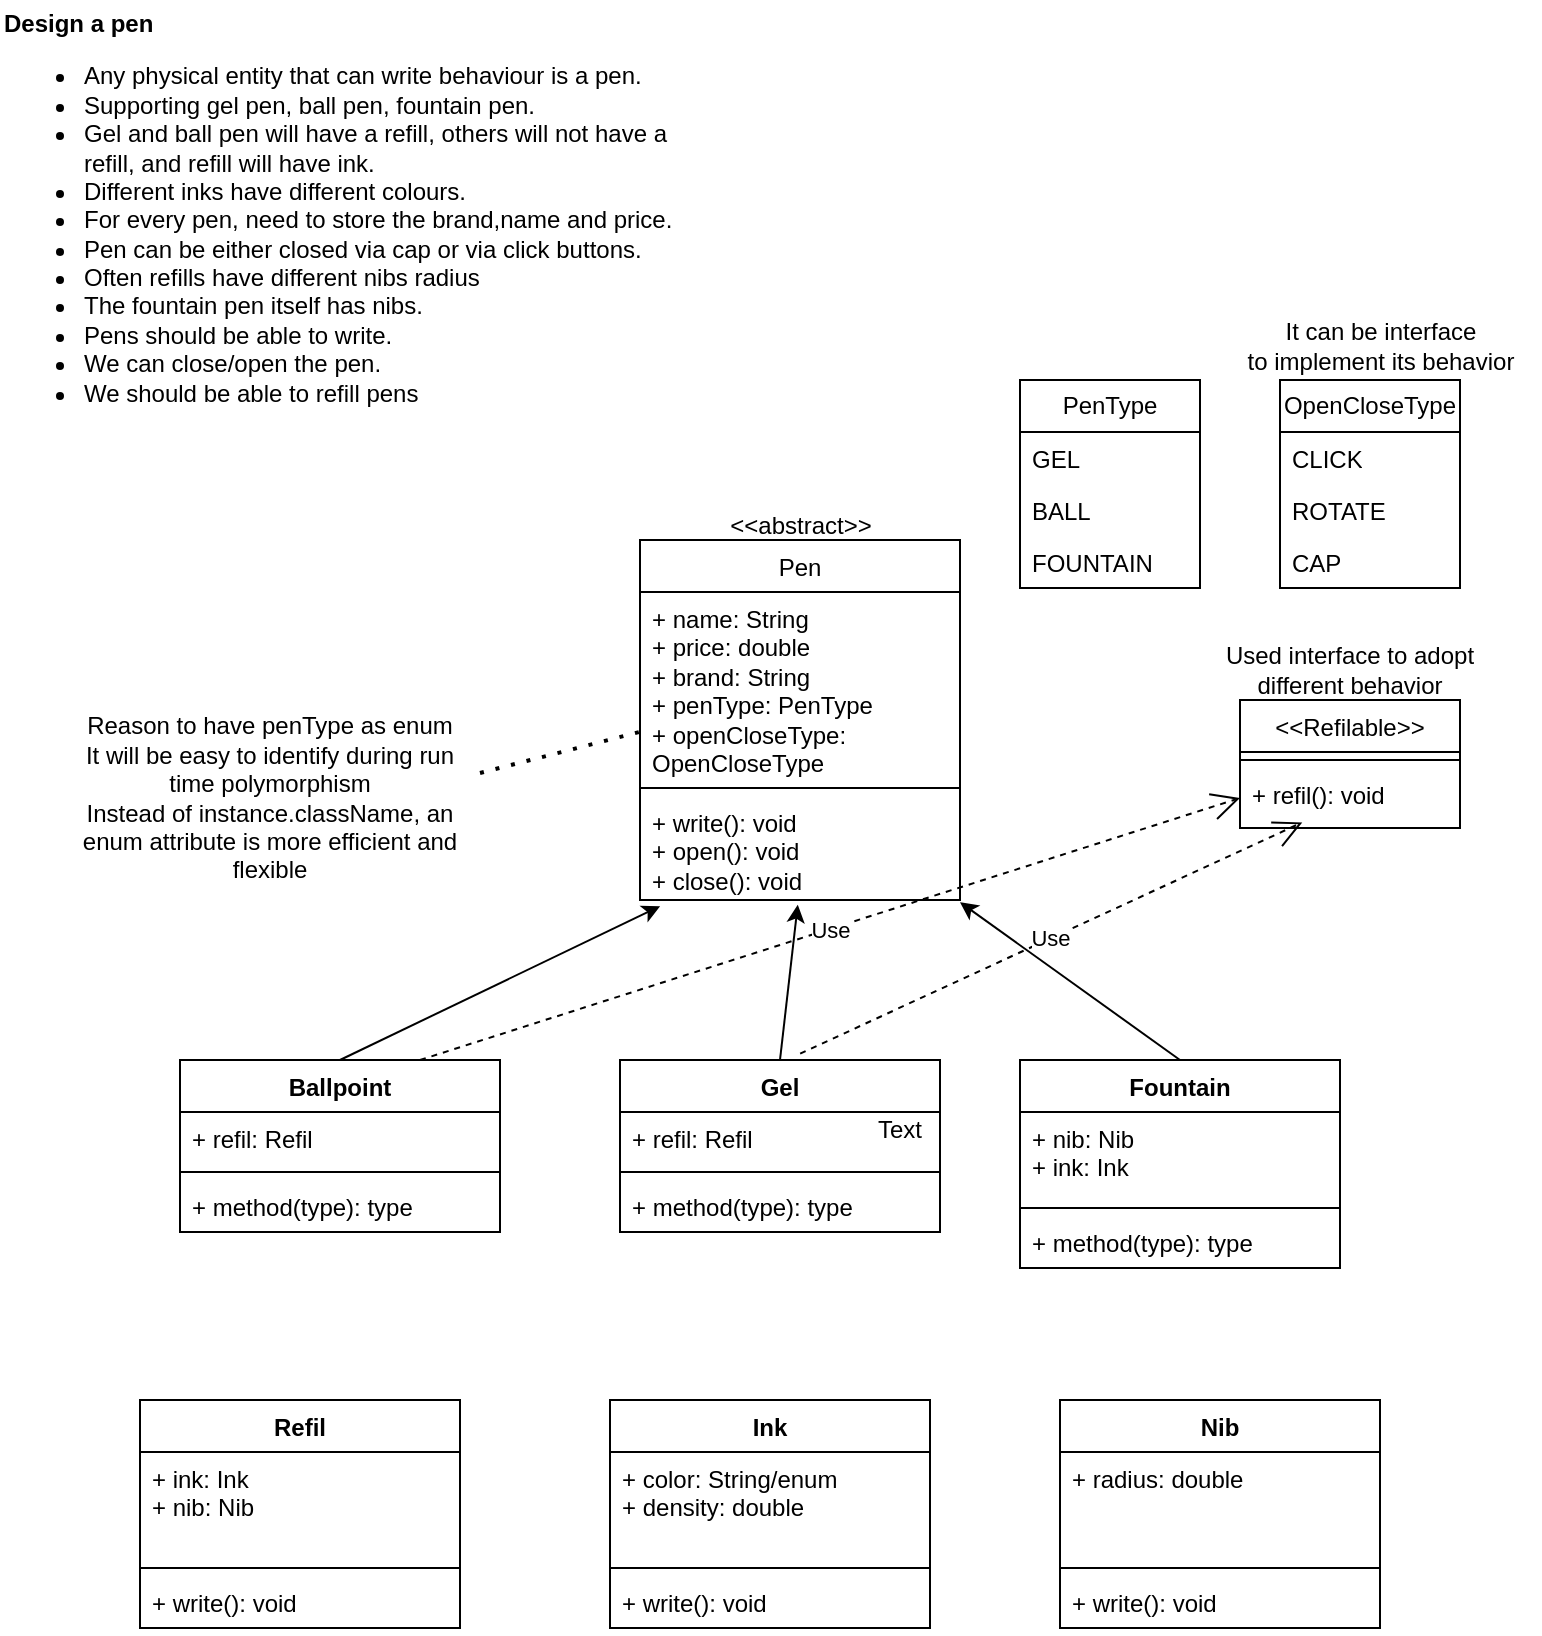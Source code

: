 <mxfile version="26.0.4">
  <diagram name="Page-1" id="FF3doLQKAKDC-L8nU1LI">
    <mxGraphModel dx="1220" dy="911" grid="1" gridSize="10" guides="1" tooltips="1" connect="1" arrows="1" fold="1" page="1" pageScale="1" pageWidth="850" pageHeight="1100" math="0" shadow="0">
      <root>
        <mxCell id="0" />
        <mxCell id="1" parent="0" />
        <mxCell id="dQ4zSg4KGEwJHdSLVVux-29" value="Ballpoint" style="swimlane;fontStyle=1;align=center;verticalAlign=top;childLayout=stackLayout;horizontal=1;startSize=26;horizontalStack=0;resizeParent=1;resizeParentMax=0;resizeLast=0;collapsible=1;marginBottom=0;whiteSpace=wrap;html=1;" parent="1" vertex="1">
          <mxGeometry x="130" y="570" width="160" height="86" as="geometry" />
        </mxCell>
        <mxCell id="dQ4zSg4KGEwJHdSLVVux-30" value="+ refil: Refil" style="text;strokeColor=none;fillColor=none;align=left;verticalAlign=top;spacingLeft=4;spacingRight=4;overflow=hidden;rotatable=0;points=[[0,0.5],[1,0.5]];portConstraint=eastwest;whiteSpace=wrap;html=1;" parent="dQ4zSg4KGEwJHdSLVVux-29" vertex="1">
          <mxGeometry y="26" width="160" height="26" as="geometry" />
        </mxCell>
        <mxCell id="dQ4zSg4KGEwJHdSLVVux-31" value="" style="line;strokeWidth=1;fillColor=none;align=left;verticalAlign=middle;spacingTop=-1;spacingLeft=3;spacingRight=3;rotatable=0;labelPosition=right;points=[];portConstraint=eastwest;strokeColor=inherit;" parent="dQ4zSg4KGEwJHdSLVVux-29" vertex="1">
          <mxGeometry y="52" width="160" height="8" as="geometry" />
        </mxCell>
        <mxCell id="dQ4zSg4KGEwJHdSLVVux-32" value="+ method(type): type" style="text;strokeColor=none;fillColor=none;align=left;verticalAlign=top;spacingLeft=4;spacingRight=4;overflow=hidden;rotatable=0;points=[[0,0.5],[1,0.5]];portConstraint=eastwest;whiteSpace=wrap;html=1;" parent="dQ4zSg4KGEwJHdSLVVux-29" vertex="1">
          <mxGeometry y="60" width="160" height="26" as="geometry" />
        </mxCell>
        <mxCell id="dQ4zSg4KGEwJHdSLVVux-37" value="Gel" style="swimlane;fontStyle=1;align=center;verticalAlign=top;childLayout=stackLayout;horizontal=1;startSize=26;horizontalStack=0;resizeParent=1;resizeParentMax=0;resizeLast=0;collapsible=1;marginBottom=0;whiteSpace=wrap;html=1;" parent="1" vertex="1">
          <mxGeometry x="350" y="570" width="160" height="86" as="geometry" />
        </mxCell>
        <mxCell id="dQ4zSg4KGEwJHdSLVVux-38" value="+ refil: Refil" style="text;strokeColor=none;fillColor=none;align=left;verticalAlign=top;spacingLeft=4;spacingRight=4;overflow=hidden;rotatable=0;points=[[0,0.5],[1,0.5]];portConstraint=eastwest;whiteSpace=wrap;html=1;" parent="dQ4zSg4KGEwJHdSLVVux-37" vertex="1">
          <mxGeometry y="26" width="160" height="26" as="geometry" />
        </mxCell>
        <mxCell id="dQ4zSg4KGEwJHdSLVVux-39" value="" style="line;strokeWidth=1;fillColor=none;align=left;verticalAlign=middle;spacingTop=-1;spacingLeft=3;spacingRight=3;rotatable=0;labelPosition=right;points=[];portConstraint=eastwest;strokeColor=inherit;" parent="dQ4zSg4KGEwJHdSLVVux-37" vertex="1">
          <mxGeometry y="52" width="160" height="8" as="geometry" />
        </mxCell>
        <mxCell id="dQ4zSg4KGEwJHdSLVVux-40" value="+ method(type): type" style="text;strokeColor=none;fillColor=none;align=left;verticalAlign=top;spacingLeft=4;spacingRight=4;overflow=hidden;rotatable=0;points=[[0,0.5],[1,0.5]];portConstraint=eastwest;whiteSpace=wrap;html=1;" parent="dQ4zSg4KGEwJHdSLVVux-37" vertex="1">
          <mxGeometry y="60" width="160" height="26" as="geometry" />
        </mxCell>
        <mxCell id="dQ4zSg4KGEwJHdSLVVux-41" value="Fountain" style="swimlane;fontStyle=1;align=center;verticalAlign=top;childLayout=stackLayout;horizontal=1;startSize=26;horizontalStack=0;resizeParent=1;resizeParentMax=0;resizeLast=0;collapsible=1;marginBottom=0;whiteSpace=wrap;html=1;" parent="1" vertex="1">
          <mxGeometry x="550" y="570" width="160" height="104" as="geometry" />
        </mxCell>
        <mxCell id="dQ4zSg4KGEwJHdSLVVux-42" value="+ nib: Nib&lt;br&gt;+ ink: Ink" style="text;strokeColor=none;fillColor=none;align=left;verticalAlign=top;spacingLeft=4;spacingRight=4;overflow=hidden;rotatable=0;points=[[0,0.5],[1,0.5]];portConstraint=eastwest;whiteSpace=wrap;html=1;" parent="dQ4zSg4KGEwJHdSLVVux-41" vertex="1">
          <mxGeometry y="26" width="160" height="44" as="geometry" />
        </mxCell>
        <mxCell id="dQ4zSg4KGEwJHdSLVVux-43" value="" style="line;strokeWidth=1;fillColor=none;align=left;verticalAlign=middle;spacingTop=-1;spacingLeft=3;spacingRight=3;rotatable=0;labelPosition=right;points=[];portConstraint=eastwest;strokeColor=inherit;" parent="dQ4zSg4KGEwJHdSLVVux-41" vertex="1">
          <mxGeometry y="70" width="160" height="8" as="geometry" />
        </mxCell>
        <mxCell id="dQ4zSg4KGEwJHdSLVVux-44" value="+ method(type): type" style="text;strokeColor=none;fillColor=none;align=left;verticalAlign=top;spacingLeft=4;spacingRight=4;overflow=hidden;rotatable=0;points=[[0,0.5],[1,0.5]];portConstraint=eastwest;whiteSpace=wrap;html=1;" parent="dQ4zSg4KGEwJHdSLVVux-41" vertex="1">
          <mxGeometry y="78" width="160" height="26" as="geometry" />
        </mxCell>
        <mxCell id="dQ4zSg4KGEwJHdSLVVux-45" value="&lt;span style=&quot;font-weight: 400;&quot;&gt;Pen&lt;/span&gt;" style="swimlane;fontStyle=1;align=center;verticalAlign=top;childLayout=stackLayout;horizontal=1;startSize=26;horizontalStack=0;resizeParent=1;resizeParentMax=0;resizeLast=0;collapsible=1;marginBottom=0;whiteSpace=wrap;html=1;" parent="1" vertex="1">
          <mxGeometry x="360" y="310" width="160" height="180" as="geometry" />
        </mxCell>
        <mxCell id="dQ4zSg4KGEwJHdSLVVux-46" value="+ name: String&lt;div&gt;+ price: double&lt;/div&gt;&lt;div&gt;+ brand: String&lt;br&gt;+ penType: PenType&lt;br&gt;+ openCloseType: OpenCloseType&lt;/div&gt;" style="text;strokeColor=none;fillColor=none;align=left;verticalAlign=top;spacingLeft=4;spacingRight=4;overflow=hidden;rotatable=0;points=[[0,0.5],[1,0.5]];portConstraint=eastwest;whiteSpace=wrap;html=1;" parent="dQ4zSg4KGEwJHdSLVVux-45" vertex="1">
          <mxGeometry y="26" width="160" height="94" as="geometry" />
        </mxCell>
        <mxCell id="dQ4zSg4KGEwJHdSLVVux-47" value="" style="line;strokeWidth=1;fillColor=none;align=left;verticalAlign=middle;spacingTop=-1;spacingLeft=3;spacingRight=3;rotatable=0;labelPosition=right;points=[];portConstraint=eastwest;strokeColor=inherit;" parent="dQ4zSg4KGEwJHdSLVVux-45" vertex="1">
          <mxGeometry y="120" width="160" height="8" as="geometry" />
        </mxCell>
        <mxCell id="dQ4zSg4KGEwJHdSLVVux-48" value="+ write(): void&lt;br&gt;+ open(): void&lt;br&gt;+ close(): void" style="text;strokeColor=none;fillColor=none;align=left;verticalAlign=top;spacingLeft=4;spacingRight=4;overflow=hidden;rotatable=0;points=[[0,0.5],[1,0.5]];portConstraint=eastwest;whiteSpace=wrap;html=1;" parent="dQ4zSg4KGEwJHdSLVVux-45" vertex="1">
          <mxGeometry y="128" width="160" height="52" as="geometry" />
        </mxCell>
        <mxCell id="_sZOnKA8F-6Gz03D7qui-2" value="&lt;span style=&quot;background-color: transparent; color: light-dark(rgb(0, 0, 0), rgb(255, 255, 255));&quot;&gt;&lt;b&gt;Design a pen&lt;/b&gt;&lt;/span&gt;&lt;div&gt;&lt;ul&gt;&lt;li&gt;&lt;span style=&quot;background-color: transparent; color: light-dark(rgb(0, 0, 0), rgb(255, 255, 255));&quot;&gt;Any physical entity that can write&amp;nbsp;&lt;/span&gt;&lt;span style=&quot;background-color: transparent; color: light-dark(rgb(0, 0, 0), rgb(255, 255, 255));&quot;&gt;behaviour is a pen.&lt;/span&gt;&lt;/li&gt;&lt;li&gt;&lt;span style=&quot;background-color: transparent; color: light-dark(rgb(0, 0, 0), rgb(255, 255, 255));&quot;&gt;Supporting gel pen, ball pen, fountain pen.&lt;/span&gt;&lt;/li&gt;&lt;li&gt;&lt;span style=&quot;background-color: transparent; color: light-dark(rgb(0, 0, 0), rgb(255, 255, 255));&quot;&gt;Gel and ball pen will have a refill, others&amp;nbsp;&lt;/span&gt;&lt;span style=&quot;background-color: transparent; color: light-dark(rgb(0, 0, 0), rgb(255, 255, 255));&quot;&gt;will not have a refill, and refill will&amp;nbsp;&lt;/span&gt;&lt;span style=&quot;background-color: transparent; color: light-dark(rgb(0, 0, 0), rgb(255, 255, 255));&quot;&gt;have ink.&lt;/span&gt;&lt;/li&gt;&lt;li&gt;&lt;span style=&quot;background-color: transparent; color: light-dark(rgb(0, 0, 0), rgb(255, 255, 255));&quot;&gt;Different inks have different colours.&lt;/span&gt;&lt;/li&gt;&lt;li&gt;&lt;span style=&quot;background-color: transparent; color: light-dark(rgb(0, 0, 0), rgb(255, 255, 255));&quot;&gt;For every pen, need to store the brand,&lt;/span&gt;&lt;span style=&quot;background-color: transparent; color: light-dark(rgb(0, 0, 0), rgb(255, 255, 255));&quot;&gt;name and price.&lt;/span&gt;&lt;/li&gt;&lt;li&gt;&lt;span style=&quot;background-color: transparent; color: light-dark(rgb(0, 0, 0), rgb(255, 255, 255));&quot;&gt;Pen can be either closed via cap or via&amp;nbsp;&lt;/span&gt;&lt;span style=&quot;background-color: transparent; color: light-dark(rgb(0, 0, 0), rgb(255, 255, 255));&quot;&gt;click buttons.&lt;/span&gt;&lt;/li&gt;&lt;li&gt;&lt;span style=&quot;background-color: transparent; color: light-dark(rgb(0, 0, 0), rgb(255, 255, 255));&quot;&gt;Often refills have different nibs radius&lt;/span&gt;&lt;/li&gt;&lt;li&gt;&lt;span style=&quot;background-color: transparent; color: light-dark(rgb(0, 0, 0), rgb(255, 255, 255));&quot;&gt;The fountain pen itself has nibs.&lt;/span&gt;&lt;/li&gt;&lt;li&gt;&lt;span style=&quot;background-color: transparent; color: light-dark(rgb(0, 0, 0), rgb(255, 255, 255));&quot;&gt;Pens should be able to write.&lt;/span&gt;&lt;/li&gt;&lt;li&gt;&lt;span style=&quot;background-color: transparent; color: light-dark(rgb(0, 0, 0), rgb(255, 255, 255));&quot;&gt;We can close/open the pen.&lt;/span&gt;&lt;/li&gt;&lt;li&gt;&lt;span style=&quot;background-color: transparent; color: light-dark(rgb(0, 0, 0), rgb(255, 255, 255));&quot;&gt;We should be able to refill pens&lt;/span&gt;&lt;/li&gt;&lt;/ul&gt;&lt;/div&gt;" style="text;html=1;align=left;verticalAlign=middle;whiteSpace=wrap;rounded=0;" vertex="1" parent="1">
          <mxGeometry x="40" y="40" width="340" height="220" as="geometry" />
        </mxCell>
        <mxCell id="_sZOnKA8F-6Gz03D7qui-3" value="Refil" style="swimlane;fontStyle=1;align=center;verticalAlign=top;childLayout=stackLayout;horizontal=1;startSize=26;horizontalStack=0;resizeParent=1;resizeParentMax=0;resizeLast=0;collapsible=1;marginBottom=0;whiteSpace=wrap;html=1;" vertex="1" parent="1">
          <mxGeometry x="110" y="740" width="160" height="114" as="geometry" />
        </mxCell>
        <mxCell id="_sZOnKA8F-6Gz03D7qui-4" value="+ ink: Ink&lt;div&gt;+ nib: Nib&lt;/div&gt;&lt;div&gt;&lt;br&gt;&lt;/div&gt;" style="text;strokeColor=none;fillColor=none;align=left;verticalAlign=top;spacingLeft=4;spacingRight=4;overflow=hidden;rotatable=0;points=[[0,0.5],[1,0.5]];portConstraint=eastwest;whiteSpace=wrap;html=1;" vertex="1" parent="_sZOnKA8F-6Gz03D7qui-3">
          <mxGeometry y="26" width="160" height="54" as="geometry" />
        </mxCell>
        <mxCell id="_sZOnKA8F-6Gz03D7qui-5" value="" style="line;strokeWidth=1;fillColor=none;align=left;verticalAlign=middle;spacingTop=-1;spacingLeft=3;spacingRight=3;rotatable=0;labelPosition=right;points=[];portConstraint=eastwest;strokeColor=inherit;" vertex="1" parent="_sZOnKA8F-6Gz03D7qui-3">
          <mxGeometry y="80" width="160" height="8" as="geometry" />
        </mxCell>
        <mxCell id="_sZOnKA8F-6Gz03D7qui-6" value="+ write(): void" style="text;strokeColor=none;fillColor=none;align=left;verticalAlign=top;spacingLeft=4;spacingRight=4;overflow=hidden;rotatable=0;points=[[0,0.5],[1,0.5]];portConstraint=eastwest;whiteSpace=wrap;html=1;" vertex="1" parent="_sZOnKA8F-6Gz03D7qui-3">
          <mxGeometry y="88" width="160" height="26" as="geometry" />
        </mxCell>
        <mxCell id="_sZOnKA8F-6Gz03D7qui-15" value="Ink" style="swimlane;fontStyle=1;align=center;verticalAlign=top;childLayout=stackLayout;horizontal=1;startSize=26;horizontalStack=0;resizeParent=1;resizeParentMax=0;resizeLast=0;collapsible=1;marginBottom=0;whiteSpace=wrap;html=1;" vertex="1" parent="1">
          <mxGeometry x="345" y="740" width="160" height="114" as="geometry" />
        </mxCell>
        <mxCell id="_sZOnKA8F-6Gz03D7qui-16" value="+ color: String/enum&lt;div&gt;+ density: double&lt;/div&gt;" style="text;strokeColor=none;fillColor=none;align=left;verticalAlign=top;spacingLeft=4;spacingRight=4;overflow=hidden;rotatable=0;points=[[0,0.5],[1,0.5]];portConstraint=eastwest;whiteSpace=wrap;html=1;" vertex="1" parent="_sZOnKA8F-6Gz03D7qui-15">
          <mxGeometry y="26" width="160" height="54" as="geometry" />
        </mxCell>
        <mxCell id="_sZOnKA8F-6Gz03D7qui-17" value="" style="line;strokeWidth=1;fillColor=none;align=left;verticalAlign=middle;spacingTop=-1;spacingLeft=3;spacingRight=3;rotatable=0;labelPosition=right;points=[];portConstraint=eastwest;strokeColor=inherit;" vertex="1" parent="_sZOnKA8F-6Gz03D7qui-15">
          <mxGeometry y="80" width="160" height="8" as="geometry" />
        </mxCell>
        <mxCell id="_sZOnKA8F-6Gz03D7qui-18" value="+ write(): void" style="text;strokeColor=none;fillColor=none;align=left;verticalAlign=top;spacingLeft=4;spacingRight=4;overflow=hidden;rotatable=0;points=[[0,0.5],[1,0.5]];portConstraint=eastwest;whiteSpace=wrap;html=1;" vertex="1" parent="_sZOnKA8F-6Gz03D7qui-15">
          <mxGeometry y="88" width="160" height="26" as="geometry" />
        </mxCell>
        <mxCell id="_sZOnKA8F-6Gz03D7qui-19" value="Nib" style="swimlane;fontStyle=1;align=center;verticalAlign=top;childLayout=stackLayout;horizontal=1;startSize=26;horizontalStack=0;resizeParent=1;resizeParentMax=0;resizeLast=0;collapsible=1;marginBottom=0;whiteSpace=wrap;html=1;" vertex="1" parent="1">
          <mxGeometry x="570" y="740" width="160" height="114" as="geometry" />
        </mxCell>
        <mxCell id="_sZOnKA8F-6Gz03D7qui-20" value="+ radius: double" style="text;strokeColor=none;fillColor=none;align=left;verticalAlign=top;spacingLeft=4;spacingRight=4;overflow=hidden;rotatable=0;points=[[0,0.5],[1,0.5]];portConstraint=eastwest;whiteSpace=wrap;html=1;" vertex="1" parent="_sZOnKA8F-6Gz03D7qui-19">
          <mxGeometry y="26" width="160" height="54" as="geometry" />
        </mxCell>
        <mxCell id="_sZOnKA8F-6Gz03D7qui-21" value="" style="line;strokeWidth=1;fillColor=none;align=left;verticalAlign=middle;spacingTop=-1;spacingLeft=3;spacingRight=3;rotatable=0;labelPosition=right;points=[];portConstraint=eastwest;strokeColor=inherit;" vertex="1" parent="_sZOnKA8F-6Gz03D7qui-19">
          <mxGeometry y="80" width="160" height="8" as="geometry" />
        </mxCell>
        <mxCell id="_sZOnKA8F-6Gz03D7qui-22" value="+ write(): void" style="text;strokeColor=none;fillColor=none;align=left;verticalAlign=top;spacingLeft=4;spacingRight=4;overflow=hidden;rotatable=0;points=[[0,0.5],[1,0.5]];portConstraint=eastwest;whiteSpace=wrap;html=1;" vertex="1" parent="_sZOnKA8F-6Gz03D7qui-19">
          <mxGeometry y="88" width="160" height="26" as="geometry" />
        </mxCell>
        <mxCell id="_sZOnKA8F-6Gz03D7qui-23" value="PenType" style="swimlane;fontStyle=0;childLayout=stackLayout;horizontal=1;startSize=26;fillColor=none;horizontalStack=0;resizeParent=1;resizeParentMax=0;resizeLast=0;collapsible=1;marginBottom=0;whiteSpace=wrap;html=1;" vertex="1" parent="1">
          <mxGeometry x="550" y="230" width="90" height="104" as="geometry" />
        </mxCell>
        <mxCell id="_sZOnKA8F-6Gz03D7qui-24" value="GEL" style="text;strokeColor=none;fillColor=none;align=left;verticalAlign=top;spacingLeft=4;spacingRight=4;overflow=hidden;rotatable=0;points=[[0,0.5],[1,0.5]];portConstraint=eastwest;whiteSpace=wrap;html=1;" vertex="1" parent="_sZOnKA8F-6Gz03D7qui-23">
          <mxGeometry y="26" width="90" height="26" as="geometry" />
        </mxCell>
        <mxCell id="_sZOnKA8F-6Gz03D7qui-25" value="BALL" style="text;strokeColor=none;fillColor=none;align=left;verticalAlign=top;spacingLeft=4;spacingRight=4;overflow=hidden;rotatable=0;points=[[0,0.5],[1,0.5]];portConstraint=eastwest;whiteSpace=wrap;html=1;" vertex="1" parent="_sZOnKA8F-6Gz03D7qui-23">
          <mxGeometry y="52" width="90" height="26" as="geometry" />
        </mxCell>
        <mxCell id="_sZOnKA8F-6Gz03D7qui-26" value="FOUNTAIN" style="text;strokeColor=none;fillColor=none;align=left;verticalAlign=top;spacingLeft=4;spacingRight=4;overflow=hidden;rotatable=0;points=[[0,0.5],[1,0.5]];portConstraint=eastwest;whiteSpace=wrap;html=1;" vertex="1" parent="_sZOnKA8F-6Gz03D7qui-23">
          <mxGeometry y="78" width="90" height="26" as="geometry" />
        </mxCell>
        <mxCell id="_sZOnKA8F-6Gz03D7qui-27" value="Reason to have penType as enum&lt;br&gt;It will be easy to identify during run time polymorphism&lt;br&gt;Instead of instance.className, an enum attribute is more efficient and flexible" style="text;html=1;align=center;verticalAlign=middle;whiteSpace=wrap;rounded=0;" vertex="1" parent="1">
          <mxGeometry x="70" y="414" width="210" height="50" as="geometry" />
        </mxCell>
        <mxCell id="_sZOnKA8F-6Gz03D7qui-28" value="" style="endArrow=none;dashed=1;html=1;dashPattern=1 3;strokeWidth=2;rounded=0;exitX=1;exitY=0.25;exitDx=0;exitDy=0;entryX=0.007;entryY=0.741;entryDx=0;entryDy=0;entryPerimeter=0;" edge="1" parent="1" source="_sZOnKA8F-6Gz03D7qui-27" target="dQ4zSg4KGEwJHdSLVVux-46">
          <mxGeometry width="50" height="50" relative="1" as="geometry">
            <mxPoint x="415" y="440" as="sourcePoint" />
            <mxPoint x="465" y="390" as="targetPoint" />
          </mxGeometry>
        </mxCell>
        <mxCell id="_sZOnKA8F-6Gz03D7qui-29" value="&lt;span style=&quot;font-weight: 400;&quot;&gt;&amp;lt;&amp;lt;Refilable&amp;gt;&amp;gt;&lt;/span&gt;" style="swimlane;fontStyle=1;align=center;verticalAlign=top;childLayout=stackLayout;horizontal=1;startSize=26;horizontalStack=0;resizeParent=1;resizeParentMax=0;resizeLast=0;collapsible=1;marginBottom=0;whiteSpace=wrap;html=1;" vertex="1" parent="1">
          <mxGeometry x="660" y="390" width="110" height="64" as="geometry" />
        </mxCell>
        <mxCell id="_sZOnKA8F-6Gz03D7qui-31" value="" style="line;strokeWidth=1;fillColor=none;align=left;verticalAlign=middle;spacingTop=-1;spacingLeft=3;spacingRight=3;rotatable=0;labelPosition=right;points=[];portConstraint=eastwest;strokeColor=inherit;" vertex="1" parent="_sZOnKA8F-6Gz03D7qui-29">
          <mxGeometry y="26" width="110" height="8" as="geometry" />
        </mxCell>
        <mxCell id="_sZOnKA8F-6Gz03D7qui-32" value="+ refil(): void" style="text;strokeColor=none;fillColor=none;align=left;verticalAlign=top;spacingLeft=4;spacingRight=4;overflow=hidden;rotatable=0;points=[[0,0.5],[1,0.5]];portConstraint=eastwest;whiteSpace=wrap;html=1;" vertex="1" parent="_sZOnKA8F-6Gz03D7qui-29">
          <mxGeometry y="34" width="110" height="30" as="geometry" />
        </mxCell>
        <mxCell id="_sZOnKA8F-6Gz03D7qui-33" value="&amp;lt;&amp;lt;abstract&amp;gt;&amp;gt;" style="text;html=1;align=center;verticalAlign=middle;resizable=0;points=[];autosize=1;strokeColor=none;fillColor=none;" vertex="1" parent="1">
          <mxGeometry x="395" y="288" width="90" height="30" as="geometry" />
        </mxCell>
        <mxCell id="_sZOnKA8F-6Gz03D7qui-34" value="" style="endArrow=classic;html=1;rounded=0;exitX=0.5;exitY=0;exitDx=0;exitDy=0;entryX=0.063;entryY=1.059;entryDx=0;entryDy=0;entryPerimeter=0;" edge="1" parent="1" source="dQ4zSg4KGEwJHdSLVVux-29" target="dQ4zSg4KGEwJHdSLVVux-48">
          <mxGeometry width="50" height="50" relative="1" as="geometry">
            <mxPoint x="460" y="520" as="sourcePoint" />
            <mxPoint x="510" y="470" as="targetPoint" />
          </mxGeometry>
        </mxCell>
        <mxCell id="_sZOnKA8F-6Gz03D7qui-35" value="" style="endArrow=classic;html=1;rounded=0;exitX=0.5;exitY=0;exitDx=0;exitDy=0;entryX=0.493;entryY=1.045;entryDx=0;entryDy=0;entryPerimeter=0;" edge="1" parent="1" source="dQ4zSg4KGEwJHdSLVVux-37" target="dQ4zSg4KGEwJHdSLVVux-48">
          <mxGeometry width="50" height="50" relative="1" as="geometry">
            <mxPoint x="220" y="580" as="sourcePoint" />
            <mxPoint x="440" y="480" as="targetPoint" />
          </mxGeometry>
        </mxCell>
        <mxCell id="_sZOnKA8F-6Gz03D7qui-36" value="" style="endArrow=classic;html=1;rounded=0;exitX=0.5;exitY=0;exitDx=0;exitDy=0;entryX=1;entryY=1.021;entryDx=0;entryDy=0;entryPerimeter=0;" edge="1" parent="1" source="dQ4zSg4KGEwJHdSLVVux-41" target="dQ4zSg4KGEwJHdSLVVux-48">
          <mxGeometry width="50" height="50" relative="1" as="geometry">
            <mxPoint x="230" y="590" as="sourcePoint" />
            <mxPoint x="451" y="478" as="targetPoint" />
          </mxGeometry>
        </mxCell>
        <mxCell id="_sZOnKA8F-6Gz03D7qui-37" value="Text" style="text;html=1;align=center;verticalAlign=middle;whiteSpace=wrap;rounded=0;" vertex="1" parent="1">
          <mxGeometry x="460" y="590" width="60" height="30" as="geometry" />
        </mxCell>
        <mxCell id="_sZOnKA8F-6Gz03D7qui-38" value="Used interface to adopt different behavior" style="text;html=1;align=center;verticalAlign=middle;whiteSpace=wrap;rounded=0;" vertex="1" parent="1">
          <mxGeometry x="635" y="360" width="160" height="30" as="geometry" />
        </mxCell>
        <mxCell id="_sZOnKA8F-6Gz03D7qui-39" value="Use" style="endArrow=open;endSize=12;dashed=1;html=1;rounded=0;entryX=0.283;entryY=0.907;entryDx=0;entryDy=0;entryPerimeter=0;exitX=0.563;exitY=-0.037;exitDx=0;exitDy=0;exitPerimeter=0;" edge="1" parent="1" source="dQ4zSg4KGEwJHdSLVVux-37" target="_sZOnKA8F-6Gz03D7qui-32">
          <mxGeometry width="160" relative="1" as="geometry">
            <mxPoint x="410" y="600" as="sourcePoint" />
            <mxPoint x="570" y="600" as="targetPoint" />
          </mxGeometry>
        </mxCell>
        <mxCell id="_sZOnKA8F-6Gz03D7qui-40" value="Use" style="endArrow=open;endSize=12;dashed=1;html=1;rounded=0;entryX=0;entryY=0.5;entryDx=0;entryDy=0;exitX=0.75;exitY=0;exitDx=0;exitDy=0;" edge="1" parent="1" source="dQ4zSg4KGEwJHdSLVVux-29" target="_sZOnKA8F-6Gz03D7qui-32">
          <mxGeometry width="160" relative="1" as="geometry">
            <mxPoint x="450" y="577" as="sourcePoint" />
            <mxPoint x="690" y="462" as="targetPoint" />
          </mxGeometry>
        </mxCell>
        <mxCell id="_sZOnKA8F-6Gz03D7qui-42" value="OpenCloseType" style="swimlane;fontStyle=0;childLayout=stackLayout;horizontal=1;startSize=26;fillColor=none;horizontalStack=0;resizeParent=1;resizeParentMax=0;resizeLast=0;collapsible=1;marginBottom=0;whiteSpace=wrap;html=1;" vertex="1" parent="1">
          <mxGeometry x="680" y="230" width="90" height="104" as="geometry" />
        </mxCell>
        <mxCell id="_sZOnKA8F-6Gz03D7qui-43" value="CLICK" style="text;strokeColor=none;fillColor=none;align=left;verticalAlign=top;spacingLeft=4;spacingRight=4;overflow=hidden;rotatable=0;points=[[0,0.5],[1,0.5]];portConstraint=eastwest;whiteSpace=wrap;html=1;" vertex="1" parent="_sZOnKA8F-6Gz03D7qui-42">
          <mxGeometry y="26" width="90" height="26" as="geometry" />
        </mxCell>
        <mxCell id="_sZOnKA8F-6Gz03D7qui-44" value="ROTATE" style="text;strokeColor=none;fillColor=none;align=left;verticalAlign=top;spacingLeft=4;spacingRight=4;overflow=hidden;rotatable=0;points=[[0,0.5],[1,0.5]];portConstraint=eastwest;whiteSpace=wrap;html=1;" vertex="1" parent="_sZOnKA8F-6Gz03D7qui-42">
          <mxGeometry y="52" width="90" height="26" as="geometry" />
        </mxCell>
        <mxCell id="_sZOnKA8F-6Gz03D7qui-45" value="CAP" style="text;strokeColor=none;fillColor=none;align=left;verticalAlign=top;spacingLeft=4;spacingRight=4;overflow=hidden;rotatable=0;points=[[0,0.5],[1,0.5]];portConstraint=eastwest;whiteSpace=wrap;html=1;" vertex="1" parent="_sZOnKA8F-6Gz03D7qui-42">
          <mxGeometry y="78" width="90" height="26" as="geometry" />
        </mxCell>
        <mxCell id="_sZOnKA8F-6Gz03D7qui-46" value="It can be interface &lt;br&gt;to implement its behavior" style="text;html=1;align=center;verticalAlign=middle;resizable=0;points=[];autosize=1;strokeColor=none;fillColor=none;" vertex="1" parent="1">
          <mxGeometry x="650" y="193" width="160" height="40" as="geometry" />
        </mxCell>
      </root>
    </mxGraphModel>
  </diagram>
</mxfile>
